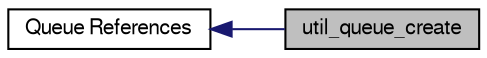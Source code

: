 digraph structs
{
  edge [fontname="FreeSans",fontsize="10",labelfontname="FreeSans",labelfontsize="10"];
  node [fontname="FreeSans",fontsize="10",shape=record];
  rankdir=LR;
  Node0 [label="util_queue_create",height=0.2,width=0.4,color="black", fillcolor="grey75", style="filled" fontcolor="black"];
  Node1 [label="Queue References",height=0.2,width=0.4,color="black", fillcolor="white", style="filled",URL="$group__util__queue__functions.html"];
  Node1->Node0 [shape=plaintext, color="midnightblue", dir="back", style="solid"];
}
